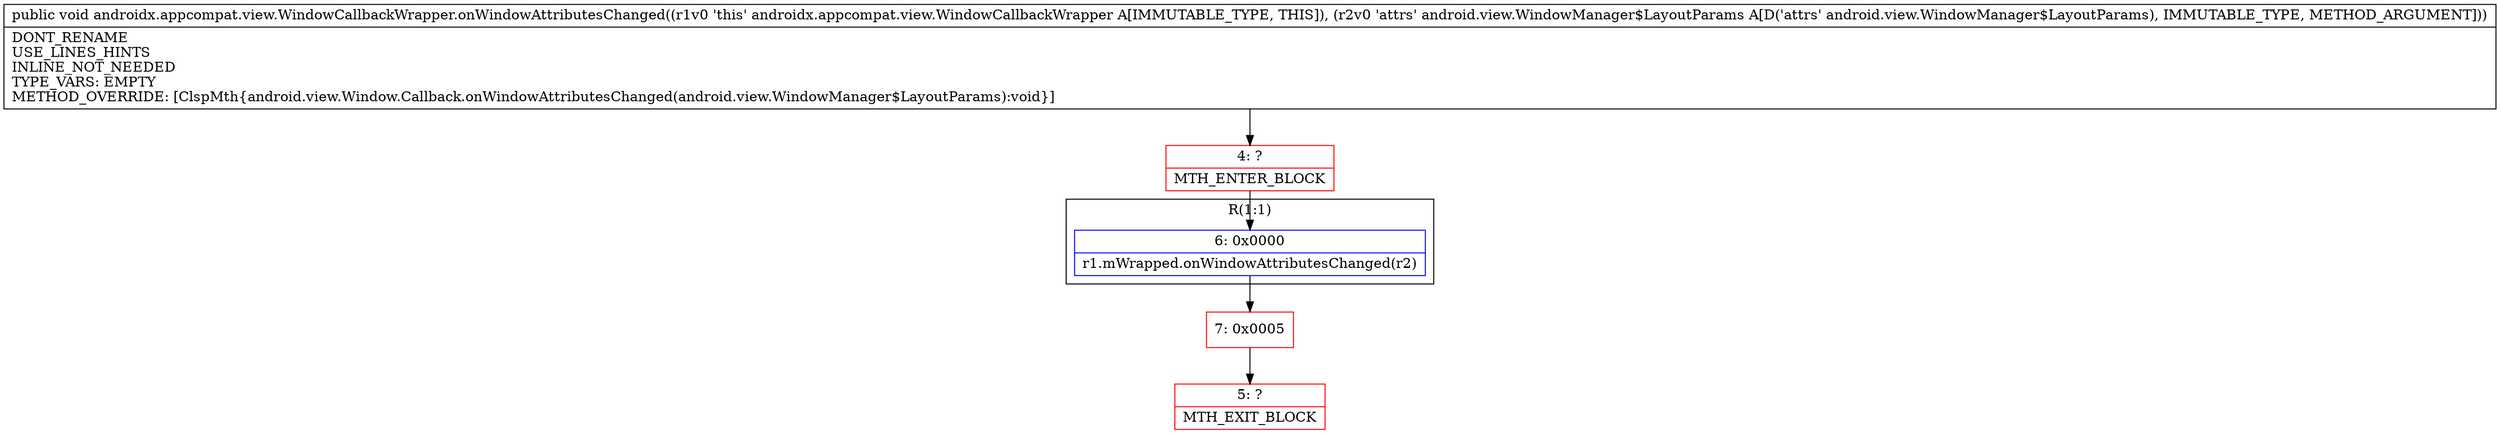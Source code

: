 digraph "CFG forandroidx.appcompat.view.WindowCallbackWrapper.onWindowAttributesChanged(Landroid\/view\/WindowManager$LayoutParams;)V" {
subgraph cluster_Region_1948461569 {
label = "R(1:1)";
node [shape=record,color=blue];
Node_6 [shape=record,label="{6\:\ 0x0000|r1.mWrapped.onWindowAttributesChanged(r2)\l}"];
}
Node_4 [shape=record,color=red,label="{4\:\ ?|MTH_ENTER_BLOCK\l}"];
Node_7 [shape=record,color=red,label="{7\:\ 0x0005}"];
Node_5 [shape=record,color=red,label="{5\:\ ?|MTH_EXIT_BLOCK\l}"];
MethodNode[shape=record,label="{public void androidx.appcompat.view.WindowCallbackWrapper.onWindowAttributesChanged((r1v0 'this' androidx.appcompat.view.WindowCallbackWrapper A[IMMUTABLE_TYPE, THIS]), (r2v0 'attrs' android.view.WindowManager$LayoutParams A[D('attrs' android.view.WindowManager$LayoutParams), IMMUTABLE_TYPE, METHOD_ARGUMENT]))  | DONT_RENAME\lUSE_LINES_HINTS\lINLINE_NOT_NEEDED\lTYPE_VARS: EMPTY\lMETHOD_OVERRIDE: [ClspMth\{android.view.Window.Callback.onWindowAttributesChanged(android.view.WindowManager$LayoutParams):void\}]\l}"];
MethodNode -> Node_4;Node_6 -> Node_7;
Node_4 -> Node_6;
Node_7 -> Node_5;
}


